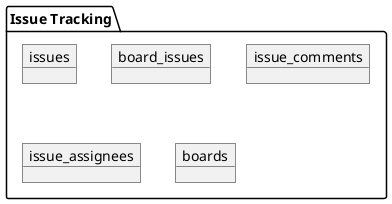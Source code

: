 @startuml
'https://plantuml.com/object-diagram


package "Issue Tracking"{
    object "issues" as issues
    object "board_issues" as  board_issues
    object "issue_comments" as  issue_comments
    object "issue_assignees" as  issue_assignees
    object "boards" as  boards

}

@enduml
